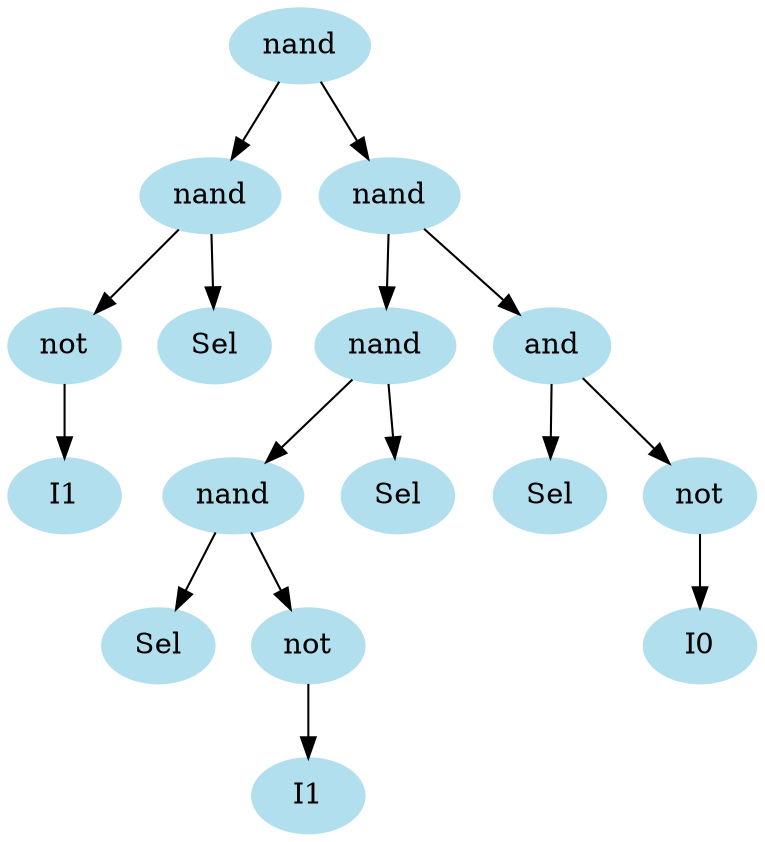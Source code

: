digraph unix {
	node [color=lightblue2 style=filled]
	size="6,6"
	gate_0 [label=nand]
	gate_1 [label=nand]
	gate_2 [label=not]
	ins_0 [label=I1]
	ins_1 [label=Sel]
	gate_3 [label=nand]
	gate_4 [label=nand]
	gate_5 [label=nand]
	ins_2 [label=Sel]
	gate_6 [label=not]
	ins_3 [label=I1]
	ins_4 [label=Sel]
	gate_7 [label=and]
	ins_5 [label=Sel]
	gate_8 [label=not]
	ins_6 [label=I0]
	gate_0 -> gate_1
	gate_0 -> gate_3
	gate_1 -> gate_2
	gate_1 -> ins_1
	gate_2 -> ins_0
	gate_3 -> gate_4
	gate_3 -> gate_7
	gate_4 -> gate_5
	gate_4 -> ins_4
	gate_5 -> ins_2
	gate_5 -> gate_6
	gate_6 -> ins_3
	gate_7 -> ins_5
	gate_7 -> gate_8
	gate_8 -> ins_6
}
